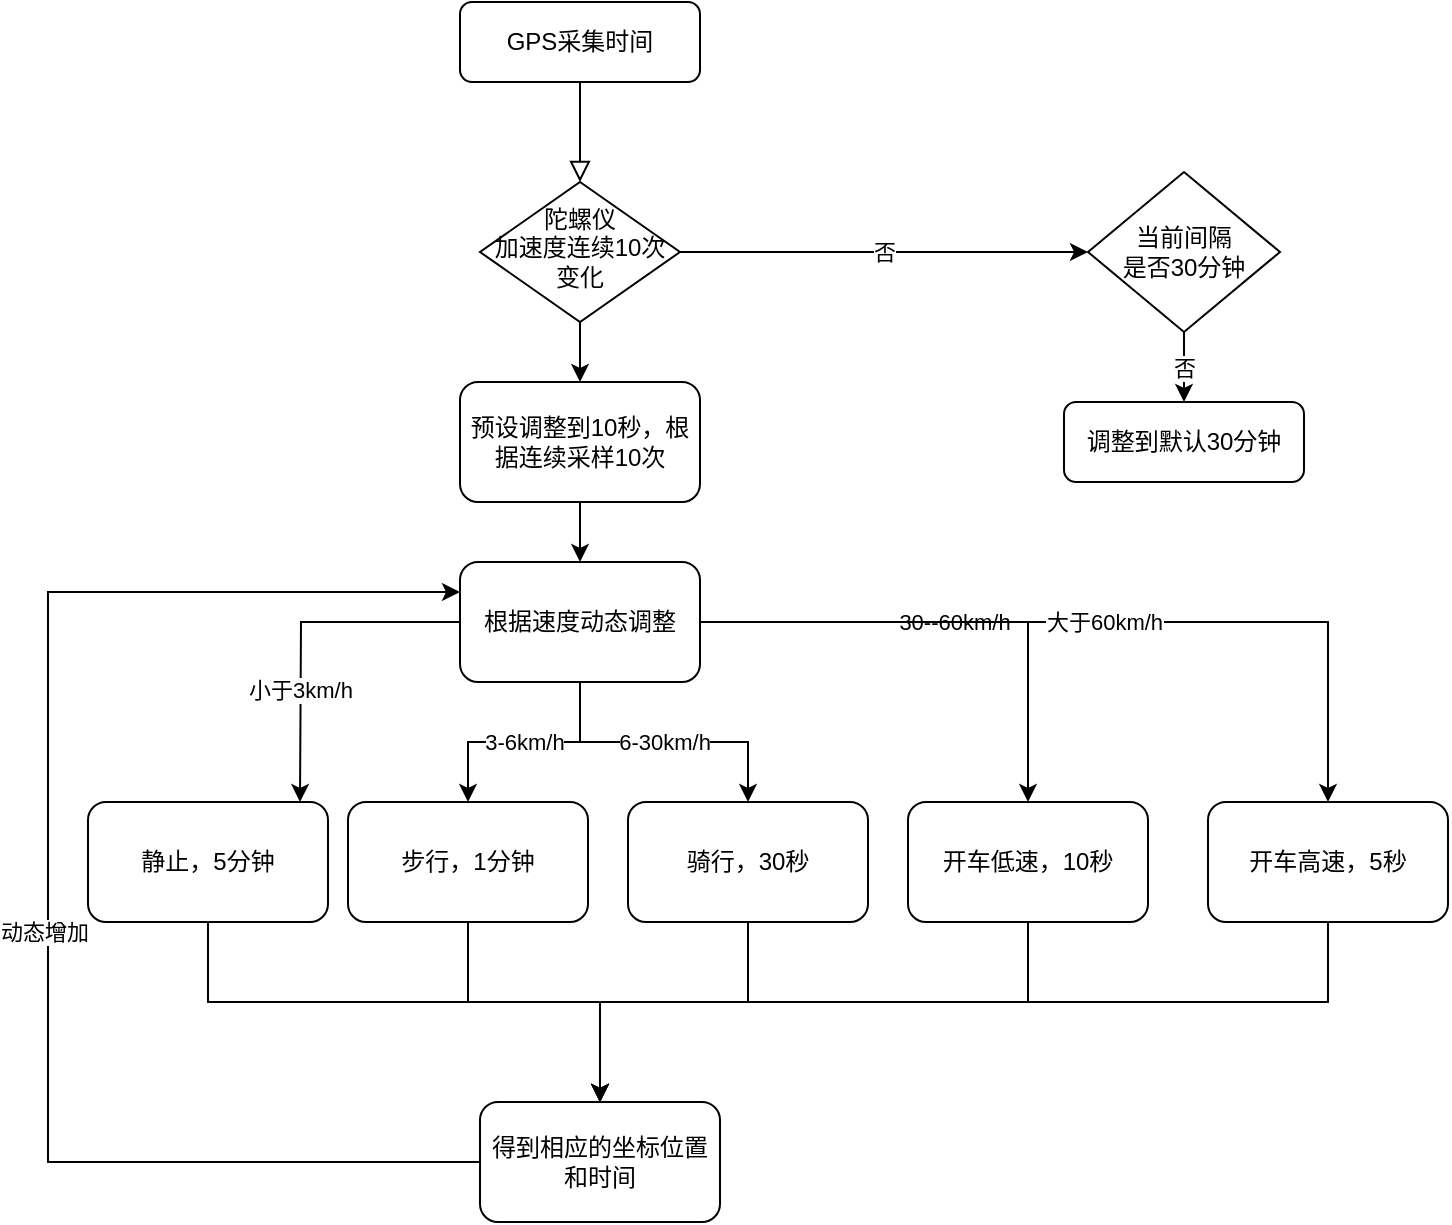 <mxfile version="14.0.1" type="github">
  <diagram id="C5RBs43oDa-KdzZeNtuy" name="Page-1">
    <mxGraphModel dx="1865" dy="548" grid="1" gridSize="10" guides="1" tooltips="1" connect="1" arrows="1" fold="1" page="1" pageScale="1" pageWidth="827" pageHeight="1169" math="0" shadow="0">
      <root>
        <mxCell id="WIyWlLk6GJQsqaUBKTNV-0" />
        <mxCell id="WIyWlLk6GJQsqaUBKTNV-1" parent="WIyWlLk6GJQsqaUBKTNV-0" />
        <mxCell id="WIyWlLk6GJQsqaUBKTNV-2" value="" style="rounded=0;html=1;jettySize=auto;orthogonalLoop=1;fontSize=11;endArrow=block;endFill=0;endSize=8;strokeWidth=1;shadow=0;labelBackgroundColor=none;edgeStyle=orthogonalEdgeStyle;" parent="WIyWlLk6GJQsqaUBKTNV-1" source="WIyWlLk6GJQsqaUBKTNV-3" target="WIyWlLk6GJQsqaUBKTNV-6" edge="1">
          <mxGeometry relative="1" as="geometry" />
        </mxCell>
        <mxCell id="WIyWlLk6GJQsqaUBKTNV-3" value="GPS采集时间" style="rounded=1;whiteSpace=wrap;html=1;fontSize=12;glass=0;strokeWidth=1;shadow=0;" parent="WIyWlLk6GJQsqaUBKTNV-1" vertex="1">
          <mxGeometry x="226" y="80" width="120" height="40" as="geometry" />
        </mxCell>
        <mxCell id="ZgS7b91Rjw5_SPYIkpHO-20" value="" style="edgeStyle=orthogonalEdgeStyle;rounded=0;orthogonalLoop=1;jettySize=auto;html=1;" edge="1" parent="WIyWlLk6GJQsqaUBKTNV-1" source="WIyWlLk6GJQsqaUBKTNV-6" target="ZgS7b91Rjw5_SPYIkpHO-19">
          <mxGeometry relative="1" as="geometry" />
        </mxCell>
        <mxCell id="ZgS7b91Rjw5_SPYIkpHO-23" value="否" style="edgeStyle=orthogonalEdgeStyle;rounded=0;orthogonalLoop=1;jettySize=auto;html=1;entryX=0;entryY=0.5;entryDx=0;entryDy=0;" edge="1" parent="WIyWlLk6GJQsqaUBKTNV-1" source="WIyWlLk6GJQsqaUBKTNV-6" target="ZgS7b91Rjw5_SPYIkpHO-22">
          <mxGeometry relative="1" as="geometry" />
        </mxCell>
        <mxCell id="WIyWlLk6GJQsqaUBKTNV-6" value="陀螺仪&lt;br&gt;加速度连续10次&lt;br&gt;变化" style="rhombus;whiteSpace=wrap;html=1;shadow=0;fontFamily=Helvetica;fontSize=12;align=center;strokeWidth=1;spacing=6;spacingTop=-4;" parent="WIyWlLk6GJQsqaUBKTNV-1" vertex="1">
          <mxGeometry x="236" y="170" width="100" height="70" as="geometry" />
        </mxCell>
        <mxCell id="WIyWlLk6GJQsqaUBKTNV-7" value="调整到默认30分钟" style="rounded=1;whiteSpace=wrap;html=1;fontSize=12;glass=0;strokeWidth=1;shadow=0;" parent="WIyWlLk6GJQsqaUBKTNV-1" vertex="1">
          <mxGeometry x="528" y="280" width="120" height="40" as="geometry" />
        </mxCell>
        <mxCell id="ZgS7b91Rjw5_SPYIkpHO-5" value="3-6km/h" style="edgeStyle=orthogonalEdgeStyle;rounded=0;orthogonalLoop=1;jettySize=auto;html=1;entryX=0.5;entryY=0;entryDx=0;entryDy=0;" edge="1" parent="WIyWlLk6GJQsqaUBKTNV-1" source="ZgS7b91Rjw5_SPYIkpHO-0" target="ZgS7b91Rjw5_SPYIkpHO-7">
          <mxGeometry relative="1" as="geometry">
            <mxPoint x="286" y="480" as="targetPoint" />
          </mxGeometry>
        </mxCell>
        <mxCell id="ZgS7b91Rjw5_SPYIkpHO-8" style="edgeStyle=orthogonalEdgeStyle;rounded=0;orthogonalLoop=1;jettySize=auto;html=1;" edge="1" parent="WIyWlLk6GJQsqaUBKTNV-1" source="ZgS7b91Rjw5_SPYIkpHO-0">
          <mxGeometry relative="1" as="geometry">
            <mxPoint x="146" y="480" as="targetPoint" />
          </mxGeometry>
        </mxCell>
        <mxCell id="ZgS7b91Rjw5_SPYIkpHO-14" value="小于3km/h" style="edgeLabel;html=1;align=center;verticalAlign=middle;resizable=0;points=[];" vertex="1" connectable="0" parent="ZgS7b91Rjw5_SPYIkpHO-8">
          <mxGeometry x="0.341" y="-1" relative="1" as="geometry">
            <mxPoint as="offset" />
          </mxGeometry>
        </mxCell>
        <mxCell id="ZgS7b91Rjw5_SPYIkpHO-10" value="30--60km/h" style="edgeStyle=orthogonalEdgeStyle;rounded=0;orthogonalLoop=1;jettySize=auto;html=1;entryX=0.5;entryY=0;entryDx=0;entryDy=0;" edge="1" parent="WIyWlLk6GJQsqaUBKTNV-1" source="ZgS7b91Rjw5_SPYIkpHO-0" target="ZgS7b91Rjw5_SPYIkpHO-13">
          <mxGeometry relative="1" as="geometry">
            <mxPoint x="546" y="480" as="targetPoint" />
          </mxGeometry>
        </mxCell>
        <mxCell id="ZgS7b91Rjw5_SPYIkpHO-15" value="6-30km/h" style="edgeStyle=orthogonalEdgeStyle;rounded=0;orthogonalLoop=1;jettySize=auto;html=1;entryX=0.5;entryY=0;entryDx=0;entryDy=0;" edge="1" parent="WIyWlLk6GJQsqaUBKTNV-1" source="ZgS7b91Rjw5_SPYIkpHO-0" target="ZgS7b91Rjw5_SPYIkpHO-12">
          <mxGeometry relative="1" as="geometry" />
        </mxCell>
        <mxCell id="ZgS7b91Rjw5_SPYIkpHO-17" value="大于60km/h" style="edgeStyle=orthogonalEdgeStyle;rounded=0;orthogonalLoop=1;jettySize=auto;html=1;" edge="1" parent="WIyWlLk6GJQsqaUBKTNV-1" source="ZgS7b91Rjw5_SPYIkpHO-0" target="ZgS7b91Rjw5_SPYIkpHO-18">
          <mxGeometry relative="1" as="geometry">
            <mxPoint x="686" y="480" as="targetPoint" />
          </mxGeometry>
        </mxCell>
        <mxCell id="ZgS7b91Rjw5_SPYIkpHO-0" value="&lt;span&gt;根据速度动态调整&lt;/span&gt;" style="rounded=1;whiteSpace=wrap;html=1;" vertex="1" parent="WIyWlLk6GJQsqaUBKTNV-1">
          <mxGeometry x="226" y="360" width="120" height="60" as="geometry" />
        </mxCell>
        <mxCell id="ZgS7b91Rjw5_SPYIkpHO-30" style="edgeStyle=orthogonalEdgeStyle;rounded=0;orthogonalLoop=1;jettySize=auto;html=1;entryX=0.5;entryY=0;entryDx=0;entryDy=0;" edge="1" parent="WIyWlLk6GJQsqaUBKTNV-1" source="ZgS7b91Rjw5_SPYIkpHO-7" target="ZgS7b91Rjw5_SPYIkpHO-25">
          <mxGeometry relative="1" as="geometry">
            <Array as="points">
              <mxPoint x="230" y="580" />
              <mxPoint x="296" y="580" />
            </Array>
          </mxGeometry>
        </mxCell>
        <mxCell id="ZgS7b91Rjw5_SPYIkpHO-7" value="步行，1分钟" style="rounded=1;whiteSpace=wrap;html=1;" vertex="1" parent="WIyWlLk6GJQsqaUBKTNV-1">
          <mxGeometry x="170" y="480" width="120" height="60" as="geometry" />
        </mxCell>
        <mxCell id="ZgS7b91Rjw5_SPYIkpHO-29" style="edgeStyle=orthogonalEdgeStyle;rounded=0;orthogonalLoop=1;jettySize=auto;html=1;" edge="1" parent="WIyWlLk6GJQsqaUBKTNV-1" source="ZgS7b91Rjw5_SPYIkpHO-11" target="ZgS7b91Rjw5_SPYIkpHO-25">
          <mxGeometry relative="1" as="geometry">
            <Array as="points">
              <mxPoint x="100" y="580" />
              <mxPoint x="296" y="580" />
            </Array>
          </mxGeometry>
        </mxCell>
        <mxCell id="ZgS7b91Rjw5_SPYIkpHO-11" value="静止，5分钟" style="rounded=1;whiteSpace=wrap;html=1;" vertex="1" parent="WIyWlLk6GJQsqaUBKTNV-1">
          <mxGeometry x="40" y="480" width="120" height="60" as="geometry" />
        </mxCell>
        <mxCell id="ZgS7b91Rjw5_SPYIkpHO-31" style="edgeStyle=orthogonalEdgeStyle;rounded=0;orthogonalLoop=1;jettySize=auto;html=1;entryX=0.5;entryY=0;entryDx=0;entryDy=0;" edge="1" parent="WIyWlLk6GJQsqaUBKTNV-1" source="ZgS7b91Rjw5_SPYIkpHO-12" target="ZgS7b91Rjw5_SPYIkpHO-25">
          <mxGeometry relative="1" as="geometry">
            <Array as="points">
              <mxPoint x="370" y="580" />
              <mxPoint x="296" y="580" />
            </Array>
          </mxGeometry>
        </mxCell>
        <mxCell id="ZgS7b91Rjw5_SPYIkpHO-12" value="骑行，30秒" style="rounded=1;whiteSpace=wrap;html=1;" vertex="1" parent="WIyWlLk6GJQsqaUBKTNV-1">
          <mxGeometry x="310" y="480" width="120" height="60" as="geometry" />
        </mxCell>
        <mxCell id="ZgS7b91Rjw5_SPYIkpHO-32" style="edgeStyle=orthogonalEdgeStyle;rounded=0;orthogonalLoop=1;jettySize=auto;html=1;" edge="1" parent="WIyWlLk6GJQsqaUBKTNV-1" source="ZgS7b91Rjw5_SPYIkpHO-13" target="ZgS7b91Rjw5_SPYIkpHO-25">
          <mxGeometry relative="1" as="geometry">
            <Array as="points">
              <mxPoint x="510" y="580" />
              <mxPoint x="296" y="580" />
            </Array>
          </mxGeometry>
        </mxCell>
        <mxCell id="ZgS7b91Rjw5_SPYIkpHO-13" value="开车低速，10秒" style="rounded=1;whiteSpace=wrap;html=1;" vertex="1" parent="WIyWlLk6GJQsqaUBKTNV-1">
          <mxGeometry x="450" y="480" width="120" height="60" as="geometry" />
        </mxCell>
        <mxCell id="ZgS7b91Rjw5_SPYIkpHO-33" style="edgeStyle=orthogonalEdgeStyle;rounded=0;orthogonalLoop=1;jettySize=auto;html=1;" edge="1" parent="WIyWlLk6GJQsqaUBKTNV-1" source="ZgS7b91Rjw5_SPYIkpHO-18" target="ZgS7b91Rjw5_SPYIkpHO-25">
          <mxGeometry relative="1" as="geometry">
            <Array as="points">
              <mxPoint x="660" y="580" />
              <mxPoint x="296" y="580" />
            </Array>
          </mxGeometry>
        </mxCell>
        <mxCell id="ZgS7b91Rjw5_SPYIkpHO-18" value="开车高速，5秒" style="rounded=1;whiteSpace=wrap;html=1;" vertex="1" parent="WIyWlLk6GJQsqaUBKTNV-1">
          <mxGeometry x="600" y="480" width="120" height="60" as="geometry" />
        </mxCell>
        <mxCell id="ZgS7b91Rjw5_SPYIkpHO-21" value="" style="edgeStyle=orthogonalEdgeStyle;rounded=0;orthogonalLoop=1;jettySize=auto;html=1;" edge="1" parent="WIyWlLk6GJQsqaUBKTNV-1" source="ZgS7b91Rjw5_SPYIkpHO-19" target="ZgS7b91Rjw5_SPYIkpHO-0">
          <mxGeometry relative="1" as="geometry" />
        </mxCell>
        <mxCell id="ZgS7b91Rjw5_SPYIkpHO-19" value="预设调整到10秒，根据连续采样10次" style="rounded=1;whiteSpace=wrap;html=1;" vertex="1" parent="WIyWlLk6GJQsqaUBKTNV-1">
          <mxGeometry x="226" y="270" width="120" height="60" as="geometry" />
        </mxCell>
        <mxCell id="ZgS7b91Rjw5_SPYIkpHO-24" value="否" style="edgeStyle=orthogonalEdgeStyle;rounded=0;orthogonalLoop=1;jettySize=auto;html=1;" edge="1" parent="WIyWlLk6GJQsqaUBKTNV-1" source="ZgS7b91Rjw5_SPYIkpHO-22" target="WIyWlLk6GJQsqaUBKTNV-7">
          <mxGeometry relative="1" as="geometry" />
        </mxCell>
        <mxCell id="ZgS7b91Rjw5_SPYIkpHO-22" value="当前间隔&lt;br&gt;是否30分钟" style="rhombus;whiteSpace=wrap;html=1;" vertex="1" parent="WIyWlLk6GJQsqaUBKTNV-1">
          <mxGeometry x="540" y="165" width="96" height="80" as="geometry" />
        </mxCell>
        <mxCell id="ZgS7b91Rjw5_SPYIkpHO-34" style="edgeStyle=orthogonalEdgeStyle;rounded=0;orthogonalLoop=1;jettySize=auto;html=1;entryX=0;entryY=0.25;entryDx=0;entryDy=0;" edge="1" parent="WIyWlLk6GJQsqaUBKTNV-1" source="ZgS7b91Rjw5_SPYIkpHO-25" target="ZgS7b91Rjw5_SPYIkpHO-0">
          <mxGeometry relative="1" as="geometry">
            <Array as="points">
              <mxPoint x="20" y="660" />
              <mxPoint x="20" y="375" />
            </Array>
          </mxGeometry>
        </mxCell>
        <mxCell id="ZgS7b91Rjw5_SPYIkpHO-35" value="动态增加" style="edgeLabel;html=1;align=center;verticalAlign=middle;resizable=0;points=[];" vertex="1" connectable="0" parent="ZgS7b91Rjw5_SPYIkpHO-34">
          <mxGeometry x="-0.062" y="2" relative="1" as="geometry">
            <mxPoint as="offset" />
          </mxGeometry>
        </mxCell>
        <mxCell id="ZgS7b91Rjw5_SPYIkpHO-25" value="得到相应的坐标位置和时间" style="rounded=1;whiteSpace=wrap;html=1;" vertex="1" parent="WIyWlLk6GJQsqaUBKTNV-1">
          <mxGeometry x="236" y="630" width="120" height="60" as="geometry" />
        </mxCell>
      </root>
    </mxGraphModel>
  </diagram>
</mxfile>
